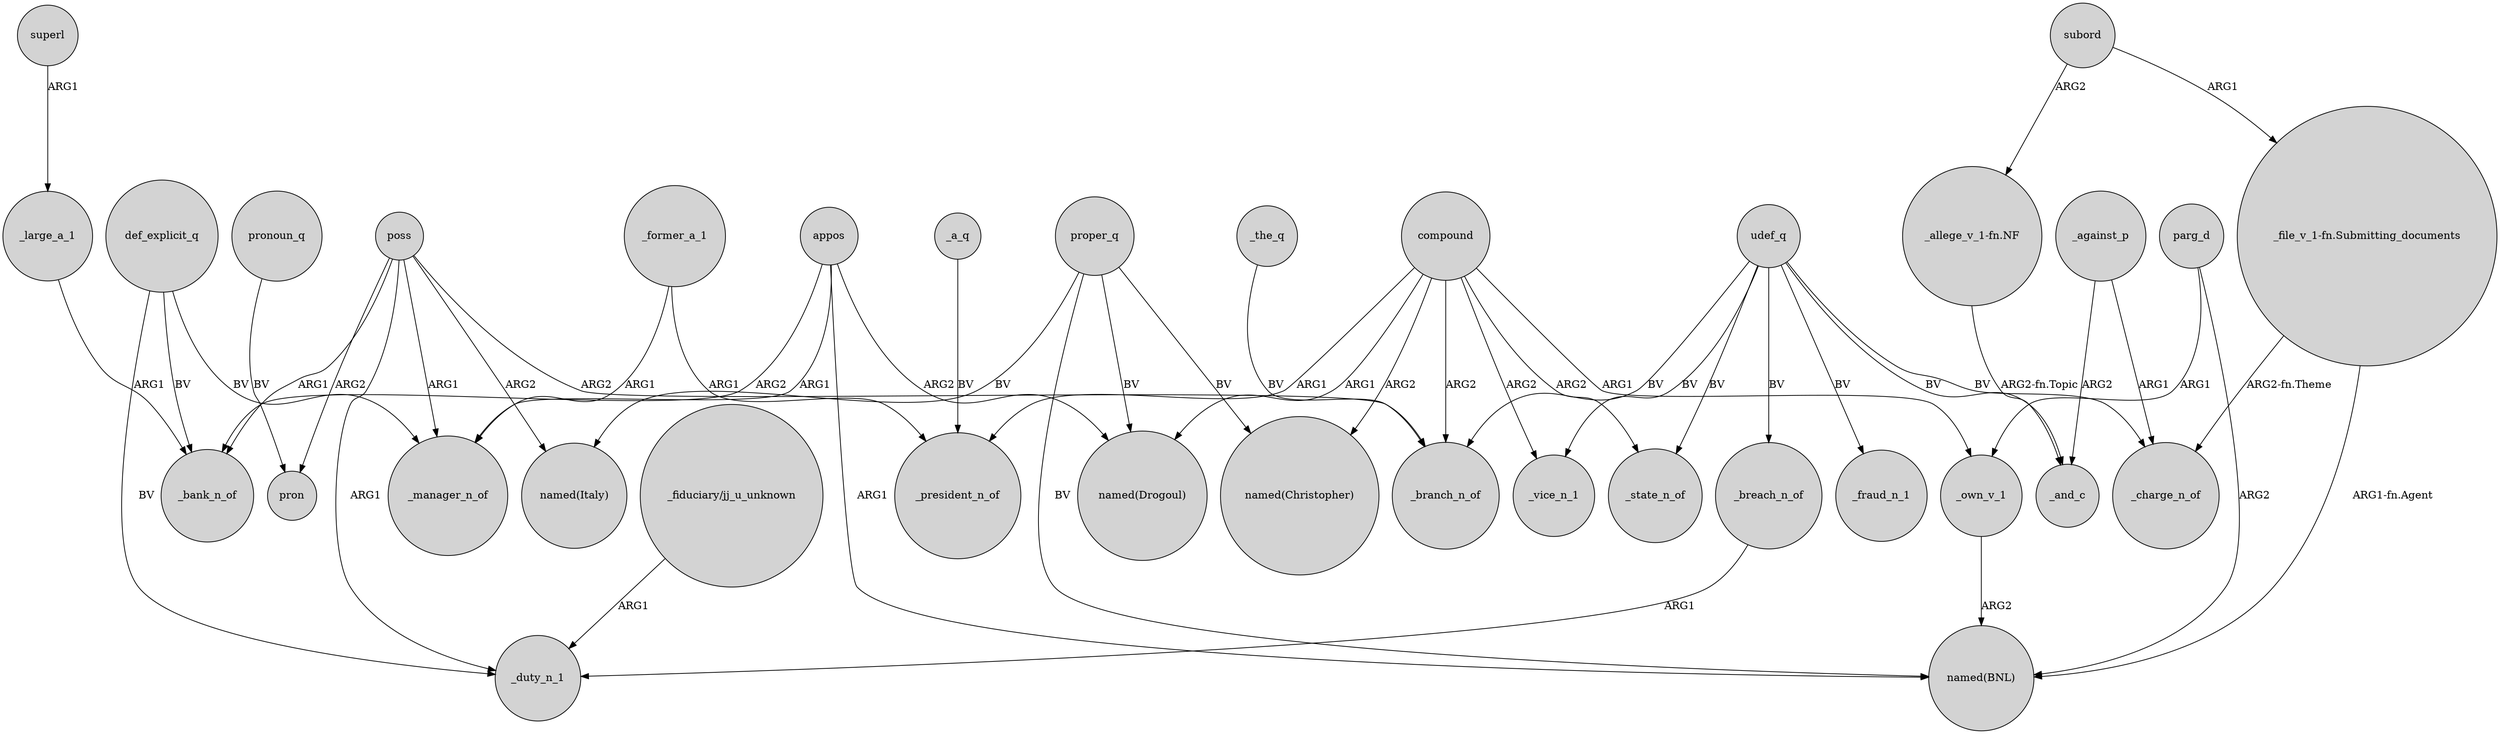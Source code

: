 digraph {
	node [shape=circle style=filled]
	superl -> _large_a_1 [label=ARG1]
	appos -> "named(Drogoul)" [label=ARG2]
	compound -> _vice_n_1 [label=ARG2]
	appos -> "named(BNL)" [label=ARG1]
	_former_a_1 -> _president_n_of [label=ARG1]
	udef_q -> _branch_n_of [label=BV]
	appos -> _bank_n_of [label=ARG2]
	parg_d -> "named(BNL)" [label=ARG2]
	poss -> pron [label=ARG2]
	parg_d -> _own_v_1 [label=ARG1]
	_former_a_1 -> _manager_n_of [label=ARG1]
	proper_q -> "named(Drogoul)" [label=BV]
	subord -> "_file_v_1-fn.Submitting_documents" [label=ARG1]
	appos -> _manager_n_of [label=ARG1]
	compound -> "named(Drogoul)" [label=ARG1]
	udef_q -> _state_n_of [label=BV]
	proper_q -> "named(BNL)" [label=BV]
	_large_a_1 -> _bank_n_of [label=ARG1]
	compound -> "named(Christopher)" [label=ARG2]
	compound -> _state_n_of [label=ARG2]
	proper_q -> "named(Christopher)" [label=BV]
	poss -> "named(Italy)" [label=ARG2]
	compound -> _own_v_1 [label=ARG1]
	udef_q -> _charge_n_of [label=BV]
	udef_q -> _vice_n_1 [label=BV]
	_own_v_1 -> "named(BNL)" [label=ARG2]
	udef_q -> _fraud_n_1 [label=BV]
	poss -> _bank_n_of [label=ARG1]
	_against_p -> _charge_n_of [label=ARG1]
	"_fiduciary/jj_u_unknown" -> _duty_n_1 [label=ARG1]
	"_allege_v_1-fn.NF" -> _and_c [label="ARG2-fn.Topic"]
	def_explicit_q -> _duty_n_1 [label=BV]
	pronoun_q -> pron [label=BV]
	"_file_v_1-fn.Submitting_documents" -> "named(BNL)" [label="ARG1-fn.Agent"]
	compound -> _president_n_of [label=ARG1]
	subord -> "_allege_v_1-fn.NF" [label=ARG2]
	udef_q -> _breach_n_of [label=BV]
	def_explicit_q -> _manager_n_of [label=BV]
	compound -> _branch_n_of [label=ARG2]
	"_file_v_1-fn.Submitting_documents" -> _charge_n_of [label="ARG2-fn.Theme"]
	poss -> _manager_n_of [label=ARG1]
	def_explicit_q -> _bank_n_of [label=BV]
	_a_q -> _president_n_of [label=BV]
	_breach_n_of -> _duty_n_1 [label=ARG1]
	_against_p -> _and_c [label=ARG2]
	poss -> _branch_n_of [label=ARG2]
	_the_q -> _branch_n_of [label=BV]
	poss -> _duty_n_1 [label=ARG1]
	udef_q -> _and_c [label=BV]
	proper_q -> "named(Italy)" [label=BV]
}

